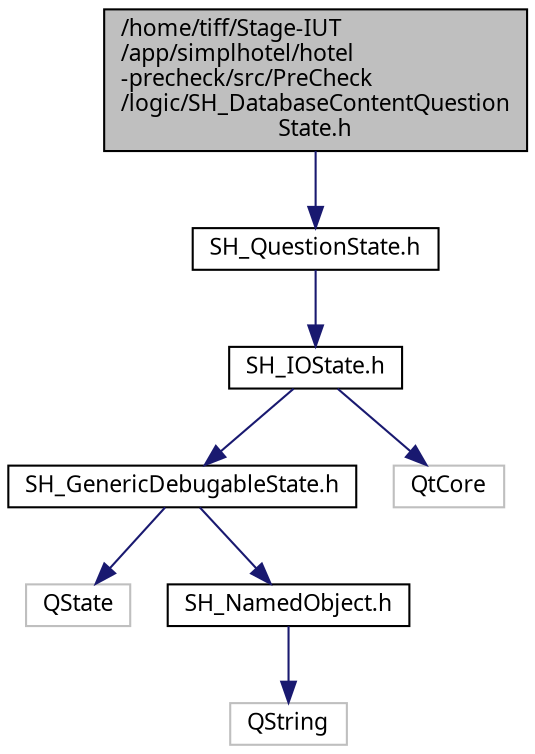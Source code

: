 digraph "/home/tiff/Stage-IUT/app/simplhotel/hotel-precheck/src/PreCheck/logic/SH_DatabaseContentQuestionState.h"
{
 // INTERACTIVE_SVG=YES
  bgcolor="transparent";
  edge [fontname="Verdana",fontsize="11",labelfontname="Verdana",labelfontsize="11"];
  node [fontname="Verdana",fontsize="11",shape=record];
  Node1 [label="/home/tiff/Stage-IUT\l/app/simplhotel/hotel\l-precheck/src/PreCheck\l/logic/SH_DatabaseContentQuestion\lState.h",height=0.2,width=0.4,color="black", fillcolor="grey75", style="filled" fontcolor="black"];
  Node1 -> Node2 [color="midnightblue",fontsize="11",style="solid",fontname="Verdana"];
  Node2 [label="SH_QuestionState.h",height=0.2,width=0.4,color="black",URL="$SH__QuestionState_8h.html"];
  Node2 -> Node3 [color="midnightblue",fontsize="11",style="solid",fontname="Verdana"];
  Node3 [label="SH_IOState.h",height=0.2,width=0.4,color="black",URL="$SH__IOState_8h.html"];
  Node3 -> Node4 [color="midnightblue",fontsize="11",style="solid",fontname="Verdana"];
  Node4 [label="SH_GenericDebugableState.h",height=0.2,width=0.4,color="black",URL="$SH__GenericDebugableState_8h.html"];
  Node4 -> Node5 [color="midnightblue",fontsize="11",style="solid",fontname="Verdana"];
  Node5 [label="QState",height=0.2,width=0.4,color="grey75"];
  Node4 -> Node6 [color="midnightblue",fontsize="11",style="solid",fontname="Verdana"];
  Node6 [label="SH_NamedObject.h",height=0.2,width=0.4,color="black",URL="$SH__NamedObject_8h.html"];
  Node6 -> Node7 [color="midnightblue",fontsize="11",style="solid",fontname="Verdana"];
  Node7 [label="QString",height=0.2,width=0.4,color="grey75"];
  Node3 -> Node8 [color="midnightblue",fontsize="11",style="solid",fontname="Verdana"];
  Node8 [label="QtCore",height=0.2,width=0.4,color="grey75"];
}
